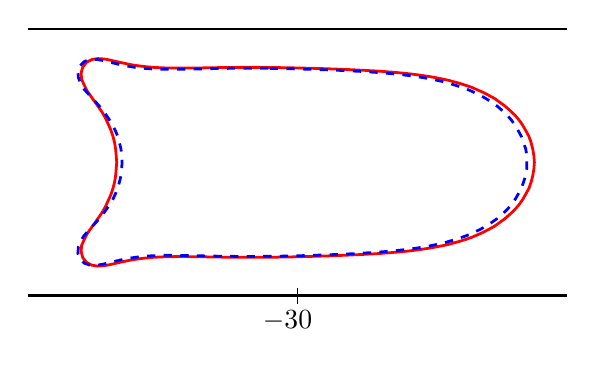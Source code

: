 \begin{tikzpicture}[scale=1.0]

\begin{axis}[
  hide axis,
  axis equal image,
  xmin = -35,
  xmax = -25,
  ymin = -3.0,
  ymax = +3.0,
  xtick = \empty,
  ytick = \empty,
]

\addplot[red,line width=1pt] coordinates{
(-3.039e+01,1.757e+00)
(-3.044e+01,1.757e+00)
(-3.048e+01,1.758e+00)
(-3.052e+01,1.758e+00)
(-3.056e+01,1.758e+00)
(-3.06e+01,1.759e+00)
(-3.065e+01,1.759e+00)
(-3.069e+01,1.76e+00)
(-3.074e+01,1.76e+00)
(-3.078e+01,1.76e+00)
(-3.083e+01,1.76e+00)
(-3.088e+01,1.76e+00)
(-3.094e+01,1.76e+00)
(-3.099e+01,1.76e+00)
(-3.104e+01,1.76e+00)
(-3.11e+01,1.759e+00)
(-3.116e+01,1.759e+00)
(-3.122e+01,1.758e+00)
(-3.129e+01,1.758e+00)
(-3.135e+01,1.757e+00)
(-3.142e+01,1.756e+00)
(-3.149e+01,1.755e+00)
(-3.156e+01,1.754e+00)
(-3.163e+01,1.753e+00)
(-3.171e+01,1.751e+00)
(-3.179e+01,1.75e+00)
(-3.187e+01,1.749e+00)
(-3.195e+01,1.748e+00)
(-3.203e+01,1.747e+00)
(-3.212e+01,1.746e+00)
(-3.22e+01,1.746e+00)
(-3.229e+01,1.747e+00)
(-3.238e+01,1.748e+00)
(-3.248e+01,1.751e+00)
(-3.257e+01,1.755e+00)
(-3.267e+01,1.76e+00)
(-3.276e+01,1.768e+00)
(-3.286e+01,1.778e+00)
(-3.296e+01,1.791e+00)
(-3.307e+01,1.807e+00)
(-3.317e+01,1.827e+00)
(-3.327e+01,1.849e+00)
(-3.338e+01,1.873e+00)
(-3.348e+01,1.897e+00)
(-3.359e+01,1.916e+00)
(-3.37e+01,1.923e+00)
(-3.381e+01,1.906e+00)
(-3.391e+01,1.854e+00)
(-3.398e+01,1.764e+00)
(-3.401e+01,1.653e+00)
(-3.4e+01,1.537e+00)
(-3.395e+01,1.428e+00)
(-3.39e+01,1.325e+00)
(-3.383e+01,1.226e+00)
(-3.376e+01,1.129e+00)
(-3.369e+01,1.03e+00)
(-3.362e+01,9.281e-01)
(-3.356e+01,8.228e-01)
(-3.351e+01,7.137e-01)
(-3.346e+01,6.009e-01)
(-3.342e+01,4.848e-01)
(-3.339e+01,3.661e-01)
(-3.337e+01,2.452e-01)
(-3.336e+01,1.23e-01)
(-3.335e+01,-7.62e-10)
(-3.336e+01,-1.23e-01)
(-3.337e+01,-2.452e-01)
(-3.339e+01,-3.661e-01)
(-3.342e+01,-4.848e-01)
(-3.346e+01,-6.009e-01)
(-3.351e+01,-7.137e-01)
(-3.356e+01,-8.228e-01)
(-3.362e+01,-9.281e-01)
(-3.369e+01,-1.03e+00)
(-3.376e+01,-1.129e+00)
(-3.383e+01,-1.226e+00)
(-3.39e+01,-1.325e+00)
(-3.395e+01,-1.428e+00)
(-3.4e+01,-1.537e+00)
(-3.401e+01,-1.653e+00)
(-3.398e+01,-1.764e+00)
(-3.391e+01,-1.854e+00)
(-3.381e+01,-1.906e+00)
(-3.37e+01,-1.923e+00)
(-3.359e+01,-1.916e+00)
(-3.348e+01,-1.897e+00)
(-3.338e+01,-1.873e+00)
(-3.327e+01,-1.849e+00)
(-3.317e+01,-1.827e+00)
(-3.307e+01,-1.807e+00)
(-3.296e+01,-1.791e+00)
(-3.286e+01,-1.778e+00)
(-3.276e+01,-1.768e+00)
(-3.267e+01,-1.76e+00)
(-3.257e+01,-1.755e+00)
(-3.248e+01,-1.751e+00)
(-3.238e+01,-1.748e+00)
(-3.229e+01,-1.747e+00)
(-3.22e+01,-1.746e+00)
(-3.212e+01,-1.746e+00)
(-3.203e+01,-1.747e+00)
(-3.195e+01,-1.748e+00)
(-3.187e+01,-1.749e+00)
(-3.179e+01,-1.75e+00)
(-3.171e+01,-1.751e+00)
(-3.163e+01,-1.753e+00)
(-3.156e+01,-1.754e+00)
(-3.149e+01,-1.755e+00)
(-3.142e+01,-1.756e+00)
(-3.135e+01,-1.757e+00)
(-3.129e+01,-1.758e+00)
(-3.122e+01,-1.758e+00)
(-3.116e+01,-1.759e+00)
(-3.11e+01,-1.759e+00)
(-3.104e+01,-1.76e+00)
(-3.099e+01,-1.76e+00)
(-3.094e+01,-1.76e+00)
(-3.088e+01,-1.76e+00)
(-3.083e+01,-1.76e+00)
(-3.078e+01,-1.76e+00)
(-3.074e+01,-1.76e+00)
(-3.069e+01,-1.76e+00)
(-3.065e+01,-1.759e+00)
(-3.06e+01,-1.759e+00)
(-3.056e+01,-1.758e+00)
(-3.052e+01,-1.758e+00)
(-3.048e+01,-1.758e+00)
(-3.044e+01,-1.757e+00)
(-3.039e+01,-1.757e+00)
(-3.035e+01,-1.756e+00)
(-3.031e+01,-1.755e+00)
(-3.027e+01,-1.755e+00)
(-3.023e+01,-1.754e+00)
(-3.019e+01,-1.753e+00)
(-3.014e+01,-1.752e+00)
(-3.01e+01,-1.752e+00)
(-3.005e+01,-1.75e+00)
(-3.001e+01,-1.749e+00)
(-2.996e+01,-1.748e+00)
(-2.991e+01,-1.747e+00)
(-2.986e+01,-1.746e+00)
(-2.98e+01,-1.744e+00)
(-2.975e+01,-1.743e+00)
(-2.969e+01,-1.741e+00)
(-2.963e+01,-1.74e+00)
(-2.957e+01,-1.738e+00)
(-2.95e+01,-1.736e+00)
(-2.944e+01,-1.734e+00)
(-2.937e+01,-1.731e+00)
(-2.93e+01,-1.729e+00)
(-2.923e+01,-1.726e+00)
(-2.916e+01,-1.723e+00)
(-2.908e+01,-1.72e+00)
(-2.901e+01,-1.717e+00)
(-2.893e+01,-1.713e+00)
(-2.885e+01,-1.709e+00)
(-2.876e+01,-1.705e+00)
(-2.868e+01,-1.7e+00)
(-2.859e+01,-1.696e+00)
(-2.85e+01,-1.69e+00)
(-2.841e+01,-1.684e+00)
(-2.832e+01,-1.677e+00)
(-2.822e+01,-1.669e+00)
(-2.813e+01,-1.661e+00)
(-2.803e+01,-1.652e+00)
(-2.793e+01,-1.641e+00)
(-2.783e+01,-1.629e+00)
(-2.773e+01,-1.616e+00)
(-2.763e+01,-1.601e+00)
(-2.752e+01,-1.584e+00)
(-2.742e+01,-1.565e+00)
(-2.731e+01,-1.544e+00)
(-2.72e+01,-1.52e+00)
(-2.71e+01,-1.492e+00)
(-2.699e+01,-1.462e+00)
(-2.688e+01,-1.427e+00)
(-2.677e+01,-1.389e+00)
(-2.667e+01,-1.345e+00)
(-2.656e+01,-1.297e+00)
(-2.646e+01,-1.244e+00)
(-2.635e+01,-1.184e+00)
(-2.626e+01,-1.119e+00)
(-2.616e+01,-1.047e+00)
(-2.607e+01,-9.683e-01)
(-2.598e+01,-8.831e-01)
(-2.59e+01,-7.912e-01)
(-2.583e+01,-6.928e-01)
(-2.577e+01,-5.882e-01)
(-2.571e+01,-4.781e-01)
(-2.567e+01,-3.631e-01)
(-2.564e+01,-2.443e-01)
(-2.562e+01,-1.228e-01)
(-2.561e+01,1.121e-09)
(-2.562e+01,1.228e-01)
(-2.564e+01,2.443e-01)
(-2.567e+01,3.631e-01)
(-2.571e+01,4.781e-01)
(-2.577e+01,5.882e-01)
(-2.583e+01,6.928e-01)
(-2.59e+01,7.912e-01)
(-2.598e+01,8.831e-01)
(-2.607e+01,9.683e-01)
(-2.616e+01,1.047e+00)
(-2.626e+01,1.119e+00)
(-2.635e+01,1.184e+00)
(-2.646e+01,1.244e+00)
(-2.656e+01,1.297e+00)
(-2.667e+01,1.345e+00)
(-2.677e+01,1.389e+00)
(-2.688e+01,1.427e+00)
(-2.699e+01,1.462e+00)
(-2.71e+01,1.492e+00)
(-2.72e+01,1.52e+00)
(-2.731e+01,1.544e+00)
(-2.742e+01,1.565e+00)
(-2.752e+01,1.584e+00)
(-2.763e+01,1.601e+00)
(-2.773e+01,1.616e+00)
(-2.783e+01,1.629e+00)
(-2.793e+01,1.641e+00)
(-2.803e+01,1.652e+00)
(-2.813e+01,1.661e+00)
(-2.822e+01,1.669e+00)
(-2.832e+01,1.677e+00)
(-2.841e+01,1.684e+00)
(-2.85e+01,1.69e+00)
(-2.859e+01,1.696e+00)
(-2.868e+01,1.7e+00)
(-2.876e+01,1.705e+00)
(-2.885e+01,1.709e+00)
(-2.893e+01,1.713e+00)
(-2.901e+01,1.717e+00)
(-2.908e+01,1.72e+00)
(-2.916e+01,1.723e+00)
(-2.923e+01,1.726e+00)
(-2.93e+01,1.729e+00)
(-2.937e+01,1.731e+00)
(-2.944e+01,1.734e+00)
(-2.95e+01,1.736e+00)
(-2.957e+01,1.738e+00)
(-2.963e+01,1.74e+00)
(-2.969e+01,1.741e+00)
(-2.975e+01,1.743e+00)
(-2.98e+01,1.744e+00)
(-2.986e+01,1.746e+00)
(-2.991e+01,1.747e+00)
(-2.996e+01,1.748e+00)
(-3.001e+01,1.749e+00)
(-3.005e+01,1.75e+00)
(-3.01e+01,1.752e+00)
(-3.014e+01,1.752e+00)
(-3.019e+01,1.753e+00)
(-3.023e+01,1.754e+00)
(-3.027e+01,1.755e+00)
(-3.031e+01,1.755e+00)
(-3.035e+01,1.756e+00)
(-3.039e+01,1.757e+00)
};

\addplot[blue,dashed,line width=1pt] coordinates{
(-3.054e+01,1.742e+00)
(-3.058e+01,1.742e+00)
(-3.062e+01,1.742e+00)
(-3.067e+01,1.743e+00)
(-3.071e+01,1.743e+00)
(-3.075e+01,1.743e+00)
(-3.079e+01,1.744e+00)
(-3.084e+01,1.744e+00)
(-3.088e+01,1.744e+00)
(-3.093e+01,1.744e+00)
(-3.098e+01,1.744e+00)
(-3.103e+01,1.744e+00)
(-3.108e+01,1.743e+00)
(-3.114e+01,1.743e+00)
(-3.119e+01,1.742e+00)
(-3.125e+01,1.742e+00)
(-3.131e+01,1.741e+00)
(-3.137e+01,1.74e+00)
(-3.143e+01,1.739e+00)
(-3.15e+01,1.738e+00)
(-3.157e+01,1.737e+00)
(-3.164e+01,1.735e+00)
(-3.171e+01,1.734e+00)
(-3.178e+01,1.732e+00)
(-3.186e+01,1.73e+00)
(-3.193e+01,1.728e+00)
(-3.201e+01,1.727e+00)
(-3.209e+01,1.725e+00)
(-3.218e+01,1.724e+00)
(-3.226e+01,1.723e+00)
(-3.235e+01,1.723e+00)
(-3.244e+01,1.723e+00)
(-3.253e+01,1.725e+00)
(-3.262e+01,1.728e+00)
(-3.272e+01,1.733e+00)
(-3.281e+01,1.739e+00)
(-3.291e+01,1.748e+00)
(-3.301e+01,1.76e+00)
(-3.311e+01,1.776e+00)
(-3.321e+01,1.794e+00)
(-3.331e+01,1.816e+00)
(-3.342e+01,1.842e+00)
(-3.352e+01,1.868e+00)
(-3.363e+01,1.892e+00)
(-3.373e+01,1.908e+00)
(-3.385e+01,1.904e+00)
(-3.395e+01,1.868e+00)
(-3.403e+01,1.791e+00)
(-3.407e+01,1.684e+00)
(-3.406e+01,1.569e+00)
(-3.402e+01,1.461e+00)
(-3.396e+01,1.363e+00)
(-3.388e+01,1.273e+00)
(-3.38e+01,1.185e+00)
(-3.372e+01,1.097e+00)
(-3.364e+01,1.006e+00)
(-3.357e+01,9.111e-01)
(-3.35e+01,8.111e-01)
(-3.343e+01,7.061e-01)
(-3.338e+01,5.964e-01)
(-3.333e+01,4.825e-01)
(-3.33e+01,3.651e-01)
(-3.327e+01,2.449e-01)
(-3.326e+01,1.229e-01)
(-3.325e+01,-2.872e-09)
(-3.326e+01,-1.229e-01)
(-3.327e+01,-2.449e-01)
(-3.33e+01,-3.651e-01)
(-3.333e+01,-4.825e-01)
(-3.338e+01,-5.964e-01)
(-3.343e+01,-7.061e-01)
(-3.35e+01,-8.111e-01)
(-3.357e+01,-9.111e-01)
(-3.364e+01,-1.006e+00)
(-3.372e+01,-1.097e+00)
(-3.38e+01,-1.185e+00)
(-3.388e+01,-1.273e+00)
(-3.396e+01,-1.363e+00)
(-3.402e+01,-1.461e+00)
(-3.406e+01,-1.569e+00)
(-3.407e+01,-1.684e+00)
(-3.403e+01,-1.791e+00)
(-3.395e+01,-1.868e+00)
(-3.385e+01,-1.904e+00)
(-3.373e+01,-1.908e+00)
(-3.363e+01,-1.892e+00)
(-3.352e+01,-1.868e+00)
(-3.342e+01,-1.842e+00)
(-3.331e+01,-1.816e+00)
(-3.321e+01,-1.794e+00)
(-3.311e+01,-1.776e+00)
(-3.301e+01,-1.76e+00)
(-3.291e+01,-1.748e+00)
(-3.281e+01,-1.739e+00)
(-3.272e+01,-1.733e+00)
(-3.262e+01,-1.728e+00)
(-3.253e+01,-1.725e+00)
(-3.244e+01,-1.723e+00)
(-3.235e+01,-1.723e+00)
(-3.226e+01,-1.723e+00)
(-3.218e+01,-1.724e+00)
(-3.209e+01,-1.725e+00)
(-3.201e+01,-1.727e+00)
(-3.193e+01,-1.728e+00)
(-3.186e+01,-1.73e+00)
(-3.178e+01,-1.732e+00)
(-3.171e+01,-1.734e+00)
(-3.164e+01,-1.735e+00)
(-3.157e+01,-1.737e+00)
(-3.15e+01,-1.738e+00)
(-3.143e+01,-1.739e+00)
(-3.137e+01,-1.74e+00)
(-3.131e+01,-1.741e+00)
(-3.125e+01,-1.742e+00)
(-3.119e+01,-1.742e+00)
(-3.114e+01,-1.743e+00)
(-3.108e+01,-1.743e+00)
(-3.103e+01,-1.744e+00)
(-3.098e+01,-1.744e+00)
(-3.093e+01,-1.744e+00)
(-3.088e+01,-1.744e+00)
(-3.084e+01,-1.744e+00)
(-3.079e+01,-1.744e+00)
(-3.075e+01,-1.743e+00)
(-3.071e+01,-1.743e+00)
(-3.067e+01,-1.743e+00)
(-3.062e+01,-1.742e+00)
(-3.058e+01,-1.742e+00)
(-3.054e+01,-1.742e+00)
(-3.05e+01,-1.741e+00)
(-3.046e+01,-1.74e+00)
(-3.042e+01,-1.74e+00)
(-3.038e+01,-1.739e+00)
(-3.034e+01,-1.738e+00)
(-3.029e+01,-1.738e+00)
(-3.025e+01,-1.737e+00)
(-3.02e+01,-1.736e+00)
(-3.015e+01,-1.735e+00)
(-3.011e+01,-1.734e+00)
(-3.006e+01,-1.732e+00)
(-3.0e+01,-1.731e+00)
(-2.995e+01,-1.73e+00)
(-2.989e+01,-1.728e+00)
(-2.984e+01,-1.726e+00)
(-2.978e+01,-1.725e+00)
(-2.972e+01,-1.723e+00)
(-2.965e+01,-1.721e+00)
(-2.959e+01,-1.718e+00)
(-2.952e+01,-1.716e+00)
(-2.945e+01,-1.714e+00)
(-2.938e+01,-1.711e+00)
(-2.931e+01,-1.708e+00)
(-2.923e+01,-1.705e+00)
(-2.915e+01,-1.701e+00)
(-2.908e+01,-1.698e+00)
(-2.899e+01,-1.694e+00)
(-2.891e+01,-1.689e+00)
(-2.882e+01,-1.685e+00)
(-2.874e+01,-1.679e+00)
(-2.865e+01,-1.674e+00)
(-2.856e+01,-1.668e+00)
(-2.847e+01,-1.661e+00)
(-2.837e+01,-1.653e+00)
(-2.828e+01,-1.645e+00)
(-2.818e+01,-1.636e+00)
(-2.808e+01,-1.625e+00)
(-2.798e+01,-1.614e+00)
(-2.788e+01,-1.601e+00)
(-2.777e+01,-1.586e+00)
(-2.767e+01,-1.569e+00)
(-2.756e+01,-1.551e+00)
(-2.746e+01,-1.53e+00)
(-2.735e+01,-1.506e+00)
(-2.724e+01,-1.479e+00)
(-2.714e+01,-1.449e+00)
(-2.703e+01,-1.415e+00)
(-2.692e+01,-1.378e+00)
(-2.681e+01,-1.335e+00)
(-2.671e+01,-1.288e+00)
(-2.66e+01,-1.235e+00)
(-2.65e+01,-1.177e+00)
(-2.64e+01,-1.112e+00)
(-2.63e+01,-1.042e+00)
(-2.621e+01,-9.641e-01)
(-2.612e+01,-8.798e-01)
(-2.604e+01,-7.888e-01)
(-2.597e+01,-6.912e-01)
(-2.591e+01,-5.872e-01)
(-2.585e+01,-4.775e-01)
(-2.581e+01,-3.629e-01)
(-2.577e+01,-2.442e-01)
(-2.575e+01,-1.228e-01)
(-2.575e+01,3.022e-09)
(-2.575e+01,1.228e-01)
(-2.577e+01,2.442e-01)
(-2.581e+01,3.629e-01)
(-2.585e+01,4.775e-01)
(-2.591e+01,5.872e-01)
(-2.597e+01,6.912e-01)
(-2.604e+01,7.888e-01)
(-2.612e+01,8.798e-01)
(-2.621e+01,9.641e-01)
(-2.63e+01,1.042e+00)
(-2.64e+01,1.112e+00)
(-2.65e+01,1.177e+00)
(-2.66e+01,1.235e+00)
(-2.671e+01,1.288e+00)
(-2.681e+01,1.335e+00)
(-2.692e+01,1.378e+00)
(-2.703e+01,1.415e+00)
(-2.714e+01,1.449e+00)
(-2.724e+01,1.479e+00)
(-2.735e+01,1.506e+00)
(-2.746e+01,1.53e+00)
(-2.756e+01,1.551e+00)
(-2.767e+01,1.569e+00)
(-2.777e+01,1.586e+00)
(-2.788e+01,1.601e+00)
(-2.798e+01,1.614e+00)
(-2.808e+01,1.625e+00)
(-2.818e+01,1.636e+00)
(-2.828e+01,1.645e+00)
(-2.837e+01,1.653e+00)
(-2.847e+01,1.661e+00)
(-2.856e+01,1.668e+00)
(-2.865e+01,1.674e+00)
(-2.874e+01,1.679e+00)
(-2.882e+01,1.685e+00)
(-2.891e+01,1.689e+00)
(-2.899e+01,1.694e+00)
(-2.908e+01,1.698e+00)
(-2.915e+01,1.701e+00)
(-2.923e+01,1.705e+00)
(-2.931e+01,1.708e+00)
(-2.938e+01,1.711e+00)
(-2.945e+01,1.714e+00)
(-2.952e+01,1.716e+00)
(-2.959e+01,1.718e+00)
(-2.965e+01,1.721e+00)
(-2.972e+01,1.723e+00)
(-2.978e+01,1.725e+00)
(-2.984e+01,1.726e+00)
(-2.989e+01,1.728e+00)
(-2.995e+01,1.73e+00)
(-3.0e+01,1.731e+00)
(-3.006e+01,1.732e+00)
(-3.011e+01,1.734e+00)
(-3.015e+01,1.735e+00)
(-3.02e+01,1.736e+00)
(-3.025e+01,1.737e+00)
(-3.029e+01,1.738e+00)
(-3.034e+01,1.738e+00)
(-3.038e+01,1.739e+00)
(-3.042e+01,1.74e+00)
(-3.046e+01,1.74e+00)
(-3.05e+01,1.741e+00)
(-3.054e+01,1.742e+00)
};

\addplot[black,line width=1pt] coordinates{
  (-35,-2.47)
  (-25,-2.47)
};

\addplot[black,line width=1pt] coordinates{
  (-35,+2.47)
  (-25,+2.47)
};

\addplot[black,line width=0.2pt] coordinates{
  (-30,-2.32)
  (-30,-2.62)
};

\end{axis}

\node at (3.30,0.05) {$-30$};



\end{tikzpicture}
